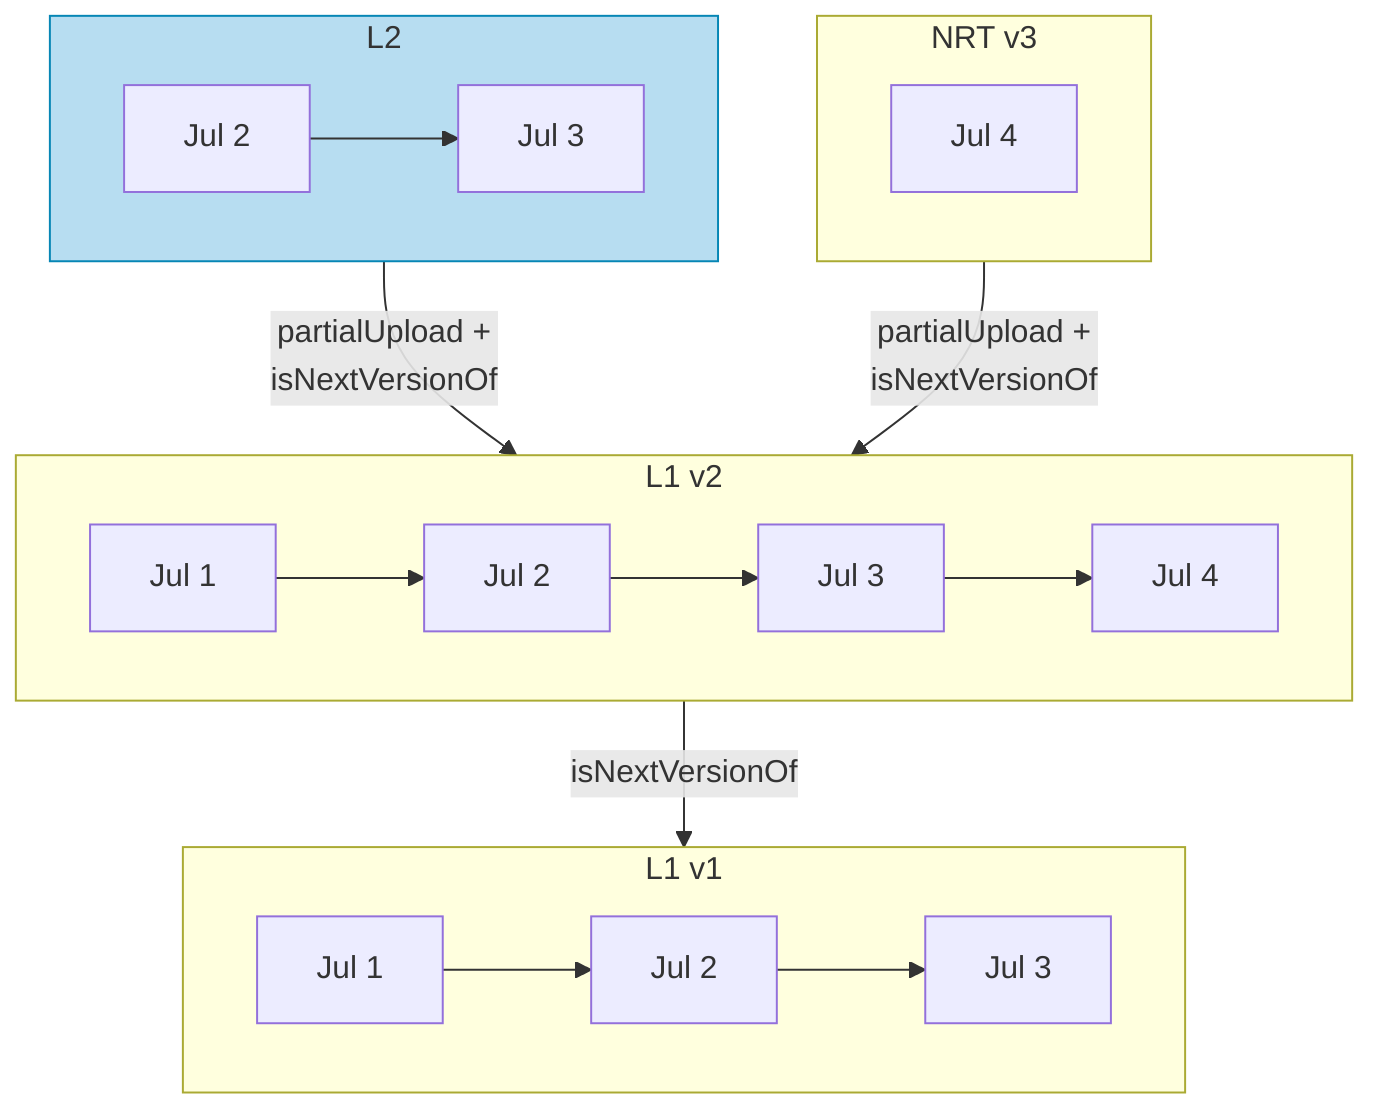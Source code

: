 flowchart TB

  subgraph l2[L2]
    l2_1[Jul 2]
    l2_2[Jul 3]
    l2_1-->l2_2
  end

  subgraph nrt3[NRT v3]
    nrt3_4[Jul 4]
  end

  subgraph nrt2[L1 v2]
    nrt2_1[Jul 1]
    nrt2_2[Jul 2]
    nrt2_3[Jul 3]
    nrt2_4[Jul 4]
    nrt2_1-->nrt2_2
    nrt2_2-->nrt2_3
    nrt2_3-->nrt2_4
  end

  l2-->|partialUpload +<br/>isNextVersionOf|nrt2
  nrt3-->|partialUpload +<br/>isNextVersionOf|nrt2

  subgraph nrt1[L1 v1]
    nrt1_1[Jul 1]
    nrt1_2[Jul 2]
    nrt1_3[Jul 3]
    nrt1_1-->nrt1_2
    nrt1_2-->nrt1_3
  end

  nrt2-->|isNextVersionOf|nrt1

  style l2 fill:#b7ddf1,stroke:#0686B5